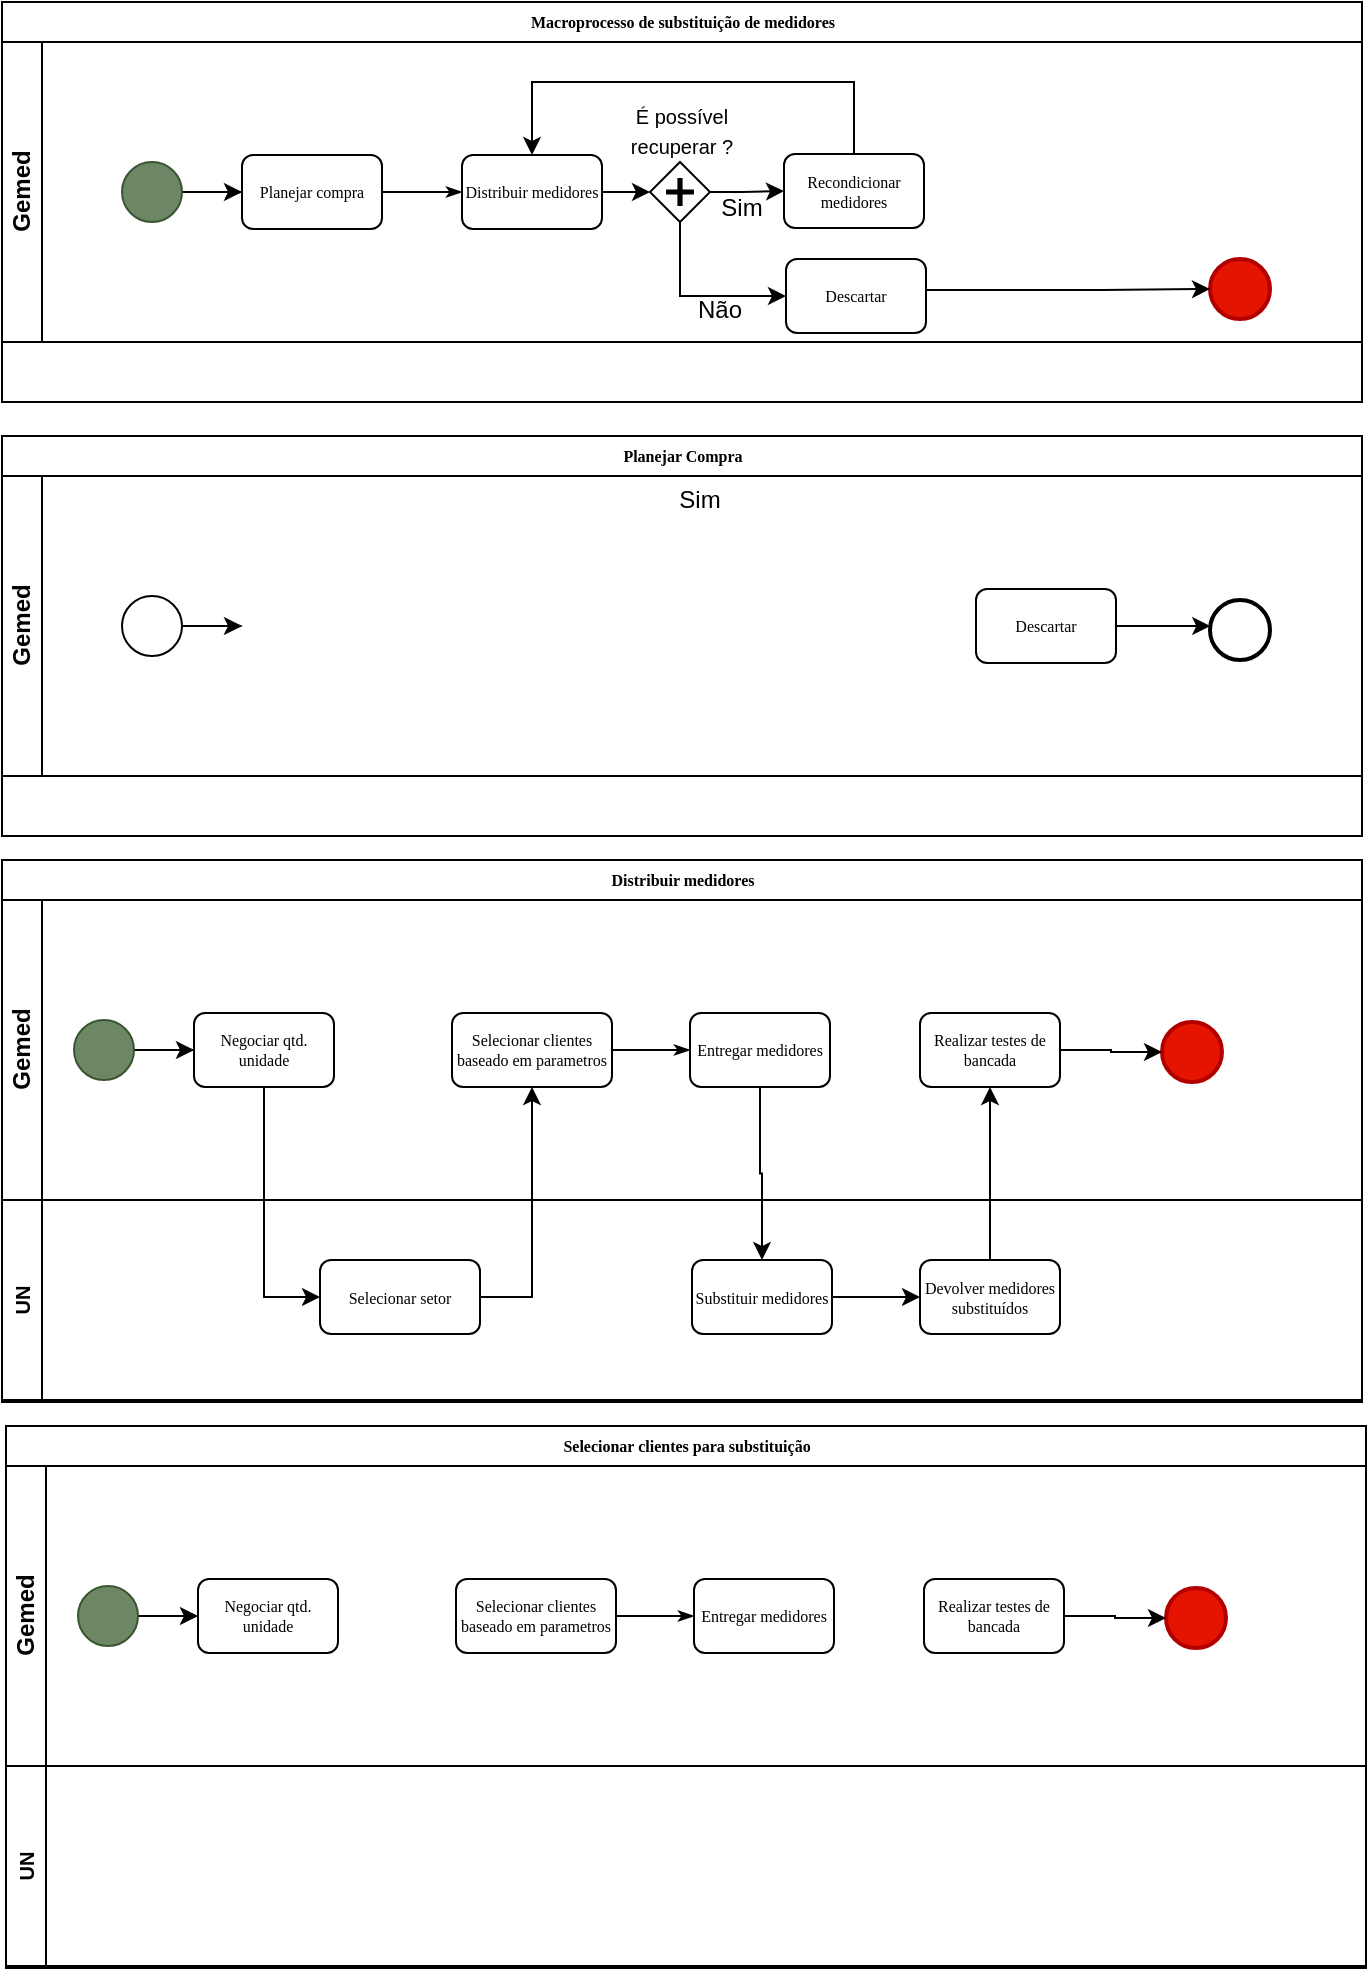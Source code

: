 <mxfile version="20.8.18" type="device"><diagram name="Page-1" id="c7488fd3-1785-93aa-aadb-54a6760d102a"><mxGraphModel dx="989" dy="539" grid="1" gridSize="10" guides="1" tooltips="1" connect="1" arrows="1" fold="1" page="1" pageScale="1" pageWidth="1100" pageHeight="850" background="none" math="0" shadow="0"><root><mxCell id="0"/><mxCell id="1" parent="0"/><mxCell id="2b4e8129b02d487f-1" value="Macroprocesso de substituição de medidores" style="swimlane;html=1;childLayout=stackLayout;horizontal=1;startSize=20;horizontalStack=0;rounded=0;shadow=0;labelBackgroundColor=none;strokeWidth=1;fontFamily=Verdana;fontSize=8;align=center;" parent="1" vertex="1"><mxGeometry x="180" y="70" width="680" height="200" as="geometry"/></mxCell><mxCell id="2b4e8129b02d487f-2" value="Gemed" style="swimlane;html=1;startSize=20;horizontal=0;" parent="2b4e8129b02d487f-1" vertex="1"><mxGeometry y="20" width="680" height="150" as="geometry"><mxRectangle y="20" width="680" height="30" as="alternateBounds"/></mxGeometry></mxCell><mxCell id="2b4e8129b02d487f-18" style="edgeStyle=orthogonalEdgeStyle;rounded=0;html=1;labelBackgroundColor=none;startArrow=none;startFill=0;startSize=5;endArrow=classicThin;endFill=1;endSize=5;jettySize=auto;orthogonalLoop=1;strokeWidth=1;fontFamily=Verdana;fontSize=8" parent="2b4e8129b02d487f-2" source="2b4e8129b02d487f-5" target="2b4e8129b02d487f-6" edge="1"><mxGeometry relative="1" as="geometry"/></mxCell><mxCell id="I3D60cO1Wd3O6cVHsPJO-1" value="" style="edgeStyle=orthogonalEdgeStyle;rounded=0;orthogonalLoop=1;jettySize=auto;html=1;" edge="1" parent="2b4e8129b02d487f-2" source="2b4e8129b02d487f-5" target="2b4e8129b02d487f-6"><mxGeometry relative="1" as="geometry"/></mxCell><mxCell id="2b4e8129b02d487f-5" value="" style="ellipse;whiteSpace=wrap;html=1;rounded=0;shadow=0;labelBackgroundColor=none;strokeWidth=1;fontFamily=Verdana;fontSize=8;align=center;fillColor=#6d8764;fontColor=#ffffff;strokeColor=#3A5431;" parent="2b4e8129b02d487f-2" vertex="1"><mxGeometry x="60" y="60" width="30" height="30" as="geometry"/></mxCell><mxCell id="2b4e8129b02d487f-6" value="Planejar compra" style="rounded=1;whiteSpace=wrap;html=1;shadow=0;labelBackgroundColor=none;strokeWidth=1;fontFamily=Verdana;fontSize=8;align=center;" parent="2b4e8129b02d487f-2" vertex="1"><mxGeometry x="120" y="56.5" width="70" height="37" as="geometry"/></mxCell><mxCell id="I3D60cO1Wd3O6cVHsPJO-70" style="edgeStyle=orthogonalEdgeStyle;rounded=0;orthogonalLoop=1;jettySize=auto;html=1;entryX=0;entryY=0.5;entryDx=0;entryDy=0;fontSize=10;" edge="1" parent="2b4e8129b02d487f-2" target="I3D60cO1Wd3O6cVHsPJO-5"><mxGeometry relative="1" as="geometry"><mxPoint x="293.0" y="75" as="sourcePoint"/><mxPoint x="339" y="75" as="targetPoint"/></mxGeometry></mxCell><mxCell id="2b4e8129b02d487f-7" value="Distribuir medidores" style="rounded=1;whiteSpace=wrap;html=1;shadow=0;labelBackgroundColor=none;strokeWidth=1;fontFamily=Verdana;fontSize=8;align=center;" parent="2b4e8129b02d487f-2" vertex="1"><mxGeometry x="230" y="56.5" width="70" height="37" as="geometry"/></mxCell><object label="" id="I3D60cO1Wd3O6cVHsPJO-12"><mxCell style="edgeStyle=orthogonalEdgeStyle;rounded=0;orthogonalLoop=1;jettySize=auto;html=1;entryX=0;entryY=0.5;entryDx=0;entryDy=0;exitX=1;exitY=0.5;exitDx=0;exitDy=0;" edge="1" parent="2b4e8129b02d487f-2" source="I3D60cO1Wd3O6cVHsPJO-5" target="I3D60cO1Wd3O6cVHsPJO-4"><mxGeometry relative="1" as="geometry"><mxPoint x="429.0" y="60" as="sourcePoint"/><mxPoint x="363.62" y="56.5" as="targetPoint"/><Array as="points"><mxPoint x="370" y="75"/></Array></mxGeometry></mxCell></object><mxCell id="2b4e8129b02d487f-11" value="" style="ellipse;whiteSpace=wrap;html=1;rounded=0;shadow=0;labelBackgroundColor=none;strokeWidth=2;fontFamily=Verdana;fontSize=8;align=center;fillColor=#e51400;fontColor=#ffffff;strokeColor=#B20000;" parent="2b4e8129b02d487f-2" vertex="1"><mxGeometry x="604" y="108.5" width="30" height="30" as="geometry"/></mxCell><mxCell id="2b4e8129b02d487f-24" style="edgeStyle=orthogonalEdgeStyle;rounded=0;html=1;labelBackgroundColor=none;startArrow=none;startFill=0;startSize=5;endArrow=classicThin;endFill=1;endSize=5;jettySize=auto;orthogonalLoop=1;strokeWidth=1;fontFamily=Verdana;fontSize=8;entryX=0;entryY=0.5;entryDx=0;entryDy=0;" parent="2b4e8129b02d487f-2" source="2b4e8129b02d487f-6" target="2b4e8129b02d487f-7" edge="1"><mxGeometry relative="1" as="geometry"/></mxCell><mxCell id="I3D60cO1Wd3O6cVHsPJO-72" style="edgeStyle=orthogonalEdgeStyle;rounded=0;orthogonalLoop=1;jettySize=auto;html=1;entryX=0.5;entryY=0;entryDx=0;entryDy=0;fontSize=10;exitX=0.5;exitY=0;exitDx=0;exitDy=0;" edge="1" parent="2b4e8129b02d487f-2" source="I3D60cO1Wd3O6cVHsPJO-4" target="2b4e8129b02d487f-7"><mxGeometry relative="1" as="geometry"><Array as="points"><mxPoint x="426" y="20"/><mxPoint x="265" y="20"/></Array></mxGeometry></mxCell><mxCell id="I3D60cO1Wd3O6cVHsPJO-4" value="Recondicionar medidores" style="rounded=1;whiteSpace=wrap;html=1;shadow=0;labelBackgroundColor=none;strokeWidth=1;fontFamily=Verdana;fontSize=8;align=center;" vertex="1" parent="2b4e8129b02d487f-2"><mxGeometry x="391" y="56" width="70" height="37" as="geometry"/></mxCell><mxCell id="I3D60cO1Wd3O6cVHsPJO-5" value="" style="shape=mxgraph.bpmn.shape;html=1;verticalLabelPosition=bottom;labelBackgroundColor=#ffffff;verticalAlign=top;perimeter=rhombusPerimeter;background=gateway;outline=none;symbol=parallelGw;rounded=1;shadow=0;strokeWidth=1;fontFamily=Verdana;fontSize=8;align=center;" vertex="1" parent="2b4e8129b02d487f-2"><mxGeometry x="324" y="60" width="30" height="30" as="geometry"/></mxCell><mxCell id="I3D60cO1Wd3O6cVHsPJO-13" value="Sim" style="text;html=1;strokeColor=none;fillColor=none;align=center;verticalAlign=middle;whiteSpace=wrap;rounded=0;" vertex="1" parent="2b4e8129b02d487f-2"><mxGeometry x="340" y="73" width="60" height="20" as="geometry"/></mxCell><mxCell id="I3D60cO1Wd3O6cVHsPJO-15" value="&lt;font style=&quot;font-size: 10px;&quot;&gt;É possível recuperar ?&lt;/font&gt;" style="text;html=1;strokeColor=none;fillColor=none;align=center;verticalAlign=middle;whiteSpace=wrap;rounded=0;imageAlign=center;" vertex="1" parent="2b4e8129b02d487f-2"><mxGeometry x="300" y="29" width="80" height="29" as="geometry"/></mxCell><mxCell id="I3D60cO1Wd3O6cVHsPJO-14" value="Não" style="text;html=1;strokeColor=none;fillColor=none;align=center;verticalAlign=middle;whiteSpace=wrap;rounded=0;" vertex="1" parent="2b4e8129b02d487f-2"><mxGeometry x="329" y="124" width="60" height="20" as="geometry"/></mxCell><mxCell id="I3D60cO1Wd3O6cVHsPJO-11" style="edgeStyle=orthogonalEdgeStyle;rounded=0;orthogonalLoop=1;jettySize=auto;html=1;exitX=1;exitY=0.5;exitDx=0;exitDy=0;entryX=0;entryY=0.5;entryDx=0;entryDy=0;" edge="1" parent="1" source="I3D60cO1Wd3O6cVHsPJO-6" target="2b4e8129b02d487f-11"><mxGeometry relative="1" as="geometry"><mxPoint x="721" y="212.034" as="sourcePoint"/><mxPoint x="740" y="217" as="targetPoint"/><Array as="points"><mxPoint x="642" y="214"/><mxPoint x="730" y="214"/></Array></mxGeometry></mxCell><mxCell id="I3D60cO1Wd3O6cVHsPJO-6" value="Descartar" style="rounded=1;whiteSpace=wrap;html=1;shadow=0;labelBackgroundColor=none;strokeWidth=1;fontFamily=Verdana;fontSize=8;align=center;" vertex="1" parent="1"><mxGeometry x="572" y="198.5" width="70" height="37" as="geometry"/></mxCell><mxCell id="I3D60cO1Wd3O6cVHsPJO-10" style="edgeStyle=orthogonalEdgeStyle;rounded=0;orthogonalLoop=1;jettySize=auto;html=1;exitX=0.5;exitY=1;exitDx=0;exitDy=0;entryX=0;entryY=0.5;entryDx=0;entryDy=0;" edge="1" parent="1" source="I3D60cO1Wd3O6cVHsPJO-5" target="I3D60cO1Wd3O6cVHsPJO-6"><mxGeometry relative="1" as="geometry"><mxPoint x="670" y="165" as="targetPoint"/><Array as="points"><mxPoint x="519" y="217"/></Array></mxGeometry></mxCell><mxCell id="I3D60cO1Wd3O6cVHsPJO-16" value="Planejar Compra" style="swimlane;html=1;childLayout=stackLayout;horizontal=1;startSize=20;horizontalStack=0;rounded=0;shadow=0;labelBackgroundColor=none;strokeWidth=1;fontFamily=Verdana;fontSize=8;align=center;" vertex="1" parent="1"><mxGeometry x="180" y="287" width="680" height="200" as="geometry"/></mxCell><mxCell id="I3D60cO1Wd3O6cVHsPJO-17" value="Gemed" style="swimlane;html=1;startSize=20;horizontal=0;" vertex="1" parent="I3D60cO1Wd3O6cVHsPJO-16"><mxGeometry y="20" width="680" height="150" as="geometry"/></mxCell><mxCell id="I3D60cO1Wd3O6cVHsPJO-18" style="edgeStyle=orthogonalEdgeStyle;rounded=0;html=1;labelBackgroundColor=none;startArrow=none;startFill=0;startSize=5;endArrow=classicThin;endFill=1;endSize=5;jettySize=auto;orthogonalLoop=1;strokeWidth=1;fontFamily=Verdana;fontSize=8" edge="1" parent="I3D60cO1Wd3O6cVHsPJO-17" source="I3D60cO1Wd3O6cVHsPJO-20"><mxGeometry relative="1" as="geometry"><mxPoint x="120" y="75.034" as="targetPoint"/></mxGeometry></mxCell><mxCell id="I3D60cO1Wd3O6cVHsPJO-19" value="" style="edgeStyle=orthogonalEdgeStyle;rounded=0;orthogonalLoop=1;jettySize=auto;html=1;" edge="1" parent="I3D60cO1Wd3O6cVHsPJO-17" source="I3D60cO1Wd3O6cVHsPJO-20"><mxGeometry relative="1" as="geometry"><mxPoint x="120" y="75.034" as="targetPoint"/></mxGeometry></mxCell><mxCell id="I3D60cO1Wd3O6cVHsPJO-20" value="" style="ellipse;whiteSpace=wrap;html=1;rounded=0;shadow=0;labelBackgroundColor=none;strokeWidth=1;fontFamily=Verdana;fontSize=8;align=center;" vertex="1" parent="I3D60cO1Wd3O6cVHsPJO-17"><mxGeometry x="60" y="60" width="30" height="30" as="geometry"/></mxCell><mxCell id="I3D60cO1Wd3O6cVHsPJO-24" value="" style="ellipse;whiteSpace=wrap;html=1;rounded=0;shadow=0;labelBackgroundColor=none;strokeWidth=2;fontFamily=Verdana;fontSize=8;align=center;" vertex="1" parent="I3D60cO1Wd3O6cVHsPJO-17"><mxGeometry x="604" y="62" width="30" height="30" as="geometry"/></mxCell><mxCell id="I3D60cO1Wd3O6cVHsPJO-30" value="Sim" style="text;html=1;strokeColor=none;fillColor=none;align=center;verticalAlign=middle;whiteSpace=wrap;rounded=0;" vertex="1" parent="I3D60cO1Wd3O6cVHsPJO-17"><mxGeometry x="319" y="2" width="60" height="20" as="geometry"/></mxCell><mxCell id="I3D60cO1Wd3O6cVHsPJO-31" style="edgeStyle=orthogonalEdgeStyle;rounded=0;orthogonalLoop=1;jettySize=auto;html=1;" edge="1" parent="1" source="I3D60cO1Wd3O6cVHsPJO-32" target="I3D60cO1Wd3O6cVHsPJO-24"><mxGeometry relative="1" as="geometry"><mxPoint x="721" y="429.034" as="sourcePoint"/><mxPoint x="780.0" y="432" as="targetPoint"/><Array as="points"><mxPoint x="799" y="384"/></Array></mxGeometry></mxCell><mxCell id="I3D60cO1Wd3O6cVHsPJO-32" value="Descartar" style="rounded=1;whiteSpace=wrap;html=1;shadow=0;labelBackgroundColor=none;strokeWidth=1;fontFamily=Verdana;fontSize=8;align=center;" vertex="1" parent="1"><mxGeometry x="667" y="363.5" width="70" height="37" as="geometry"/></mxCell><mxCell id="I3D60cO1Wd3O6cVHsPJO-36" value="Distribuir medidores" style="swimlane;html=1;childLayout=stackLayout;horizontal=1;startSize=20;horizontalStack=0;rounded=0;shadow=0;labelBackgroundColor=none;strokeWidth=1;fontFamily=Verdana;fontSize=8;align=center;" vertex="1" parent="1"><mxGeometry x="180" y="499" width="680" height="271" as="geometry"/></mxCell><mxCell id="I3D60cO1Wd3O6cVHsPJO-37" value="Gemed" style="swimlane;html=1;startSize=20;horizontal=0;" vertex="1" parent="I3D60cO1Wd3O6cVHsPJO-36"><mxGeometry y="20" width="680" height="150" as="geometry"><mxRectangle y="20" width="680" height="30" as="alternateBounds"/></mxGeometry></mxCell><mxCell id="I3D60cO1Wd3O6cVHsPJO-38" style="edgeStyle=orthogonalEdgeStyle;rounded=0;html=1;labelBackgroundColor=none;startArrow=none;startFill=0;startSize=5;endArrow=classicThin;endFill=1;endSize=5;jettySize=auto;orthogonalLoop=1;strokeWidth=1;fontFamily=Verdana;fontSize=8" edge="1" parent="I3D60cO1Wd3O6cVHsPJO-37" source="I3D60cO1Wd3O6cVHsPJO-40" target="I3D60cO1Wd3O6cVHsPJO-41"><mxGeometry relative="1" as="geometry"/></mxCell><mxCell id="I3D60cO1Wd3O6cVHsPJO-39" value="" style="edgeStyle=orthogonalEdgeStyle;rounded=0;orthogonalLoop=1;jettySize=auto;html=1;" edge="1" parent="I3D60cO1Wd3O6cVHsPJO-37" source="I3D60cO1Wd3O6cVHsPJO-40" target="I3D60cO1Wd3O6cVHsPJO-41"><mxGeometry relative="1" as="geometry"/></mxCell><mxCell id="I3D60cO1Wd3O6cVHsPJO-40" value="" style="ellipse;whiteSpace=wrap;html=1;rounded=0;shadow=0;labelBackgroundColor=none;strokeWidth=1;fontFamily=Verdana;fontSize=8;align=center;fillColor=#6d8764;fontColor=#ffffff;strokeColor=#3A5431;" vertex="1" parent="I3D60cO1Wd3O6cVHsPJO-37"><mxGeometry x="36" y="60" width="30" height="30" as="geometry"/></mxCell><mxCell id="I3D60cO1Wd3O6cVHsPJO-41" value="Negociar qtd. unidade" style="rounded=1;whiteSpace=wrap;html=1;shadow=0;labelBackgroundColor=none;strokeWidth=1;fontFamily=Verdana;fontSize=8;align=center;" vertex="1" parent="I3D60cO1Wd3O6cVHsPJO-37"><mxGeometry x="96" y="56.5" width="70" height="37" as="geometry"/></mxCell><mxCell id="I3D60cO1Wd3O6cVHsPJO-42" value="Selecionar clientes baseado em parametros" style="rounded=1;whiteSpace=wrap;html=1;shadow=0;labelBackgroundColor=none;strokeWidth=1;fontFamily=Verdana;fontSize=8;align=center;" vertex="1" parent="I3D60cO1Wd3O6cVHsPJO-37"><mxGeometry x="225" y="56.5" width="80" height="37" as="geometry"/></mxCell><mxCell id="I3D60cO1Wd3O6cVHsPJO-44" value="" style="ellipse;whiteSpace=wrap;html=1;rounded=0;shadow=0;labelBackgroundColor=none;strokeWidth=2;fontFamily=Verdana;fontSize=8;align=center;fillColor=#e51400;fontColor=#ffffff;strokeColor=#B20000;" vertex="1" parent="I3D60cO1Wd3O6cVHsPJO-37"><mxGeometry x="580" y="61" width="30" height="30" as="geometry"/></mxCell><mxCell id="I3D60cO1Wd3O6cVHsPJO-46" style="edgeStyle=orthogonalEdgeStyle;rounded=0;html=1;labelBackgroundColor=none;startArrow=none;startFill=0;startSize=5;endArrow=classicThin;endFill=1;endSize=5;jettySize=auto;orthogonalLoop=1;strokeWidth=1;fontFamily=Verdana;fontSize=8" edge="1" parent="I3D60cO1Wd3O6cVHsPJO-37" source="I3D60cO1Wd3O6cVHsPJO-42" target="I3D60cO1Wd3O6cVHsPJO-48"><mxGeometry relative="1" as="geometry"><mxPoint x="320" y="70" as="targetPoint"/></mxGeometry></mxCell><mxCell id="I3D60cO1Wd3O6cVHsPJO-48" value="Entregar medidores" style="rounded=1;whiteSpace=wrap;html=1;shadow=0;labelBackgroundColor=none;strokeWidth=1;fontFamily=Verdana;fontSize=8;align=center;" vertex="1" parent="I3D60cO1Wd3O6cVHsPJO-37"><mxGeometry x="344" y="56.5" width="70" height="37" as="geometry"/></mxCell><mxCell id="I3D60cO1Wd3O6cVHsPJO-73" style="edgeStyle=orthogonalEdgeStyle;rounded=0;orthogonalLoop=1;jettySize=auto;html=1;fontSize=10;entryX=0;entryY=0.5;entryDx=0;entryDy=0;" edge="1" parent="I3D60cO1Wd3O6cVHsPJO-37" source="I3D60cO1Wd3O6cVHsPJO-68" target="I3D60cO1Wd3O6cVHsPJO-44"><mxGeometry relative="1" as="geometry"><mxPoint x="600" y="77" as="targetPoint"/></mxGeometry></mxCell><mxCell id="I3D60cO1Wd3O6cVHsPJO-68" value="Realizar testes de bancada" style="rounded=1;whiteSpace=wrap;html=1;shadow=0;labelBackgroundColor=none;strokeWidth=1;fontFamily=Verdana;fontSize=8;align=center;" vertex="1" parent="I3D60cO1Wd3O6cVHsPJO-37"><mxGeometry x="459" y="56.5" width="70" height="37" as="geometry"/></mxCell><mxCell id="I3D60cO1Wd3O6cVHsPJO-60" value="UN" style="swimlane;horizontal=0;whiteSpace=wrap;html=1;fontSize=10;startSize=20;" vertex="1" parent="I3D60cO1Wd3O6cVHsPJO-36"><mxGeometry y="170" width="680" height="100" as="geometry"/></mxCell><mxCell id="I3D60cO1Wd3O6cVHsPJO-56" value="Selecionar setor" style="rounded=1;whiteSpace=wrap;html=1;shadow=0;labelBackgroundColor=none;strokeWidth=1;fontFamily=Verdana;fontSize=8;align=center;" vertex="1" parent="I3D60cO1Wd3O6cVHsPJO-60"><mxGeometry x="159" y="30" width="80" height="37" as="geometry"/></mxCell><mxCell id="I3D60cO1Wd3O6cVHsPJO-52" value="Substituir medidores" style="rounded=1;whiteSpace=wrap;html=1;shadow=0;labelBackgroundColor=none;strokeWidth=1;fontFamily=Verdana;fontSize=8;align=center;" vertex="1" parent="I3D60cO1Wd3O6cVHsPJO-60"><mxGeometry x="345" y="30" width="70" height="37" as="geometry"/></mxCell><mxCell id="I3D60cO1Wd3O6cVHsPJO-58" style="edgeStyle=orthogonalEdgeStyle;rounded=0;orthogonalLoop=1;jettySize=auto;html=1;entryX=0;entryY=0.5;entryDx=0;entryDy=0;fontSize=10;exitX=0.5;exitY=1;exitDx=0;exitDy=0;" edge="1" parent="I3D60cO1Wd3O6cVHsPJO-36" source="I3D60cO1Wd3O6cVHsPJO-41" target="I3D60cO1Wd3O6cVHsPJO-56"><mxGeometry relative="1" as="geometry"/></mxCell><mxCell id="I3D60cO1Wd3O6cVHsPJO-61" style="edgeStyle=orthogonalEdgeStyle;rounded=0;orthogonalLoop=1;jettySize=auto;html=1;entryX=0.5;entryY=1;entryDx=0;entryDy=0;fontSize=10;exitX=1;exitY=0.5;exitDx=0;exitDy=0;" edge="1" parent="I3D60cO1Wd3O6cVHsPJO-36" source="I3D60cO1Wd3O6cVHsPJO-56" target="I3D60cO1Wd3O6cVHsPJO-42"><mxGeometry relative="1" as="geometry"/></mxCell><mxCell id="I3D60cO1Wd3O6cVHsPJO-47" style="edgeStyle=orthogonalEdgeStyle;rounded=0;orthogonalLoop=1;jettySize=auto;html=1;entryX=0.5;entryY=0;entryDx=0;entryDy=0;" edge="1" parent="I3D60cO1Wd3O6cVHsPJO-36" source="I3D60cO1Wd3O6cVHsPJO-48" target="I3D60cO1Wd3O6cVHsPJO-52"><mxGeometry relative="1" as="geometry"><mxPoint x="385" y="200" as="targetPoint"/></mxGeometry></mxCell><mxCell id="I3D60cO1Wd3O6cVHsPJO-69" style="edgeStyle=orthogonalEdgeStyle;rounded=0;orthogonalLoop=1;jettySize=auto;html=1;entryX=0.5;entryY=1;entryDx=0;entryDy=0;fontSize=10;exitX=0.5;exitY=0;exitDx=0;exitDy=0;" edge="1" parent="1" source="I3D60cO1Wd3O6cVHsPJO-62" target="I3D60cO1Wd3O6cVHsPJO-68"><mxGeometry relative="1" as="geometry"><mxPoint x="662.034" y="700" as="sourcePoint"/><mxPoint x="672" y="613.5" as="targetPoint"/></mxGeometry></mxCell><mxCell id="I3D60cO1Wd3O6cVHsPJO-62" value="Devolver medidores substituídos" style="rounded=1;whiteSpace=wrap;html=1;shadow=0;labelBackgroundColor=none;strokeWidth=1;fontFamily=Verdana;fontSize=8;align=center;" vertex="1" parent="1"><mxGeometry x="639" y="699" width="70" height="37" as="geometry"/></mxCell><mxCell id="I3D60cO1Wd3O6cVHsPJO-67" style="edgeStyle=orthogonalEdgeStyle;rounded=0;orthogonalLoop=1;jettySize=auto;html=1;exitX=1;exitY=0.5;exitDx=0;exitDy=0;entryX=0;entryY=0.5;entryDx=0;entryDy=0;fontSize=10;" edge="1" parent="1" source="I3D60cO1Wd3O6cVHsPJO-52" target="I3D60cO1Wd3O6cVHsPJO-62"><mxGeometry relative="1" as="geometry"/></mxCell><mxCell id="I3D60cO1Wd3O6cVHsPJO-74" value="Selecionar clientes para substituição" style="swimlane;html=1;childLayout=stackLayout;horizontal=1;startSize=20;horizontalStack=0;rounded=0;shadow=0;labelBackgroundColor=none;strokeWidth=1;fontFamily=Verdana;fontSize=8;align=center;" vertex="1" parent="1"><mxGeometry x="182" y="782" width="680" height="271" as="geometry"/></mxCell><mxCell id="I3D60cO1Wd3O6cVHsPJO-75" value="Gemed" style="swimlane;html=1;startSize=20;horizontal=0;" vertex="1" parent="I3D60cO1Wd3O6cVHsPJO-74"><mxGeometry y="20" width="680" height="150" as="geometry"><mxRectangle y="20" width="680" height="30" as="alternateBounds"/></mxGeometry></mxCell><mxCell id="I3D60cO1Wd3O6cVHsPJO-76" style="edgeStyle=orthogonalEdgeStyle;rounded=0;html=1;labelBackgroundColor=none;startArrow=none;startFill=0;startSize=5;endArrow=classicThin;endFill=1;endSize=5;jettySize=auto;orthogonalLoop=1;strokeWidth=1;fontFamily=Verdana;fontSize=8" edge="1" parent="I3D60cO1Wd3O6cVHsPJO-75" source="I3D60cO1Wd3O6cVHsPJO-78" target="I3D60cO1Wd3O6cVHsPJO-79"><mxGeometry relative="1" as="geometry"/></mxCell><mxCell id="I3D60cO1Wd3O6cVHsPJO-77" value="" style="edgeStyle=orthogonalEdgeStyle;rounded=0;orthogonalLoop=1;jettySize=auto;html=1;" edge="1" parent="I3D60cO1Wd3O6cVHsPJO-75" source="I3D60cO1Wd3O6cVHsPJO-78" target="I3D60cO1Wd3O6cVHsPJO-79"><mxGeometry relative="1" as="geometry"/></mxCell><mxCell id="I3D60cO1Wd3O6cVHsPJO-78" value="" style="ellipse;whiteSpace=wrap;html=1;rounded=0;shadow=0;labelBackgroundColor=none;strokeWidth=1;fontFamily=Verdana;fontSize=8;align=center;fillColor=#6d8764;fontColor=#ffffff;strokeColor=#3A5431;" vertex="1" parent="I3D60cO1Wd3O6cVHsPJO-75"><mxGeometry x="36" y="60" width="30" height="30" as="geometry"/></mxCell><mxCell id="I3D60cO1Wd3O6cVHsPJO-79" value="Negociar qtd. unidade" style="rounded=1;whiteSpace=wrap;html=1;shadow=0;labelBackgroundColor=none;strokeWidth=1;fontFamily=Verdana;fontSize=8;align=center;" vertex="1" parent="I3D60cO1Wd3O6cVHsPJO-75"><mxGeometry x="96" y="56.5" width="70" height="37" as="geometry"/></mxCell><mxCell id="I3D60cO1Wd3O6cVHsPJO-80" value="Selecionar clientes baseado em parametros" style="rounded=1;whiteSpace=wrap;html=1;shadow=0;labelBackgroundColor=none;strokeWidth=1;fontFamily=Verdana;fontSize=8;align=center;" vertex="1" parent="I3D60cO1Wd3O6cVHsPJO-75"><mxGeometry x="225" y="56.5" width="80" height="37" as="geometry"/></mxCell><mxCell id="I3D60cO1Wd3O6cVHsPJO-81" value="" style="ellipse;whiteSpace=wrap;html=1;rounded=0;shadow=0;labelBackgroundColor=none;strokeWidth=2;fontFamily=Verdana;fontSize=8;align=center;fillColor=#e51400;fontColor=#ffffff;strokeColor=#B20000;" vertex="1" parent="I3D60cO1Wd3O6cVHsPJO-75"><mxGeometry x="580" y="61" width="30" height="30" as="geometry"/></mxCell><mxCell id="I3D60cO1Wd3O6cVHsPJO-82" style="edgeStyle=orthogonalEdgeStyle;rounded=0;html=1;labelBackgroundColor=none;startArrow=none;startFill=0;startSize=5;endArrow=classicThin;endFill=1;endSize=5;jettySize=auto;orthogonalLoop=1;strokeWidth=1;fontFamily=Verdana;fontSize=8" edge="1" parent="I3D60cO1Wd3O6cVHsPJO-75" source="I3D60cO1Wd3O6cVHsPJO-80" target="I3D60cO1Wd3O6cVHsPJO-83"><mxGeometry relative="1" as="geometry"><mxPoint x="320" y="70" as="targetPoint"/></mxGeometry></mxCell><mxCell id="I3D60cO1Wd3O6cVHsPJO-83" value="Entregar medidores" style="rounded=1;whiteSpace=wrap;html=1;shadow=0;labelBackgroundColor=none;strokeWidth=1;fontFamily=Verdana;fontSize=8;align=center;" vertex="1" parent="I3D60cO1Wd3O6cVHsPJO-75"><mxGeometry x="344" y="56.5" width="70" height="37" as="geometry"/></mxCell><mxCell id="I3D60cO1Wd3O6cVHsPJO-84" style="edgeStyle=orthogonalEdgeStyle;rounded=0;orthogonalLoop=1;jettySize=auto;html=1;fontSize=10;entryX=0;entryY=0.5;entryDx=0;entryDy=0;" edge="1" parent="I3D60cO1Wd3O6cVHsPJO-75" source="I3D60cO1Wd3O6cVHsPJO-85" target="I3D60cO1Wd3O6cVHsPJO-81"><mxGeometry relative="1" as="geometry"><mxPoint x="600" y="77" as="targetPoint"/></mxGeometry></mxCell><mxCell id="I3D60cO1Wd3O6cVHsPJO-85" value="Realizar testes de bancada" style="rounded=1;whiteSpace=wrap;html=1;shadow=0;labelBackgroundColor=none;strokeWidth=1;fontFamily=Verdana;fontSize=8;align=center;" vertex="1" parent="I3D60cO1Wd3O6cVHsPJO-75"><mxGeometry x="459" y="56.5" width="70" height="37" as="geometry"/></mxCell><mxCell id="I3D60cO1Wd3O6cVHsPJO-86" value="UN" style="swimlane;horizontal=0;whiteSpace=wrap;html=1;fontSize=10;startSize=20;" vertex="1" parent="I3D60cO1Wd3O6cVHsPJO-74"><mxGeometry y="170" width="680" height="100" as="geometry"/></mxCell></root></mxGraphModel></diagram></mxfile>